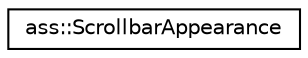 digraph "Graphical Class Hierarchy"
{
 // LATEX_PDF_SIZE
  edge [fontname="Helvetica",fontsize="10",labelfontname="Helvetica",labelfontsize="10"];
  node [fontname="Helvetica",fontsize="10",shape=record];
  rankdir="LR";
  Node0 [label="ass::ScrollbarAppearance",height=0.2,width=0.4,color="black", fillcolor="white", style="filled",URL="$structass_1_1ScrollbarAppearance.html",tooltip="Controls how do scrollbars and content appear in AScrollArea. This rule is applicable to AScrollArea ..."];
}
